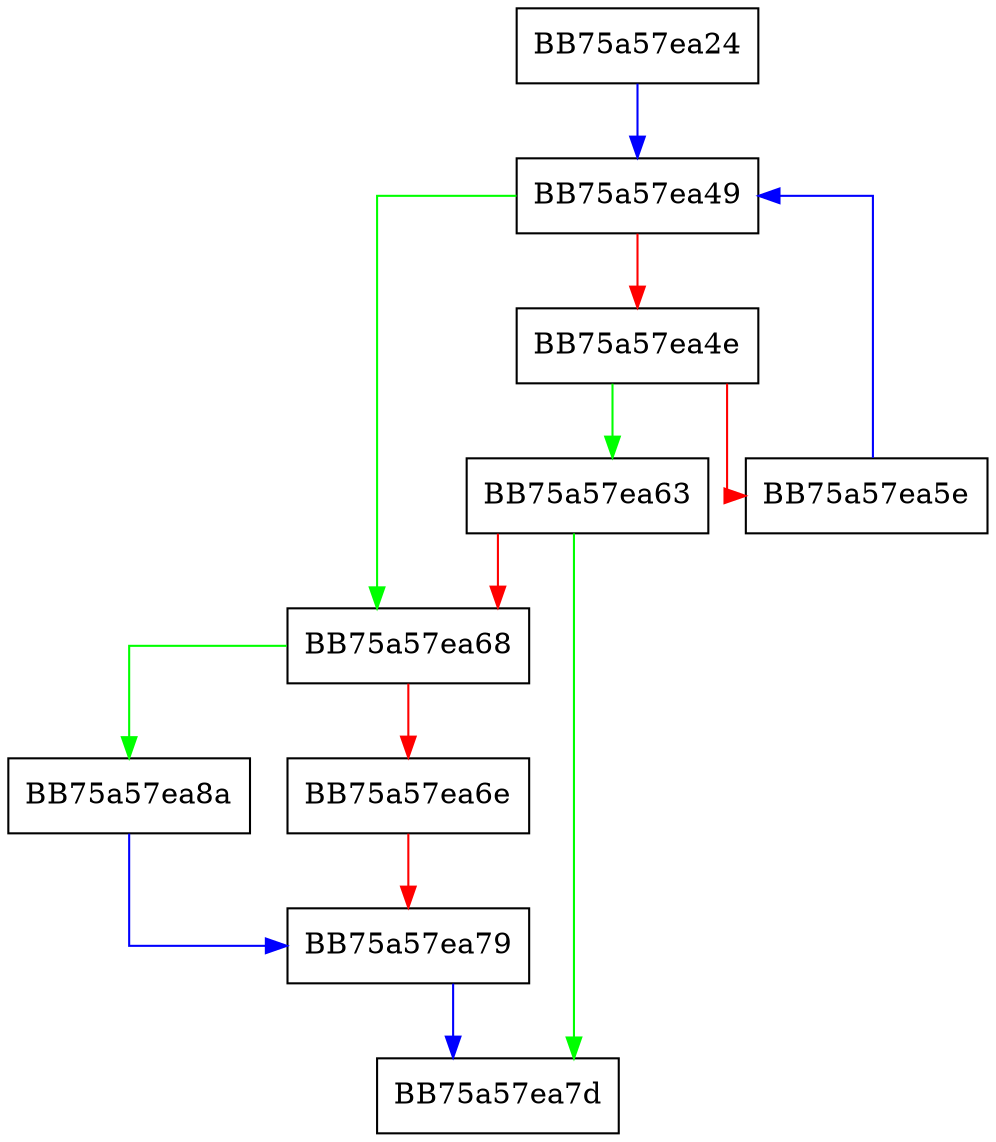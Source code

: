 digraph AddContentHash {
  node [shape="box"];
  graph [splines=ortho];
  BB75a57ea24 -> BB75a57ea49 [color="blue"];
  BB75a57ea49 -> BB75a57ea68 [color="green"];
  BB75a57ea49 -> BB75a57ea4e [color="red"];
  BB75a57ea4e -> BB75a57ea63 [color="green"];
  BB75a57ea4e -> BB75a57ea5e [color="red"];
  BB75a57ea5e -> BB75a57ea49 [color="blue"];
  BB75a57ea63 -> BB75a57ea7d [color="green"];
  BB75a57ea63 -> BB75a57ea68 [color="red"];
  BB75a57ea68 -> BB75a57ea8a [color="green"];
  BB75a57ea68 -> BB75a57ea6e [color="red"];
  BB75a57ea6e -> BB75a57ea79 [color="red"];
  BB75a57ea79 -> BB75a57ea7d [color="blue"];
  BB75a57ea8a -> BB75a57ea79 [color="blue"];
}